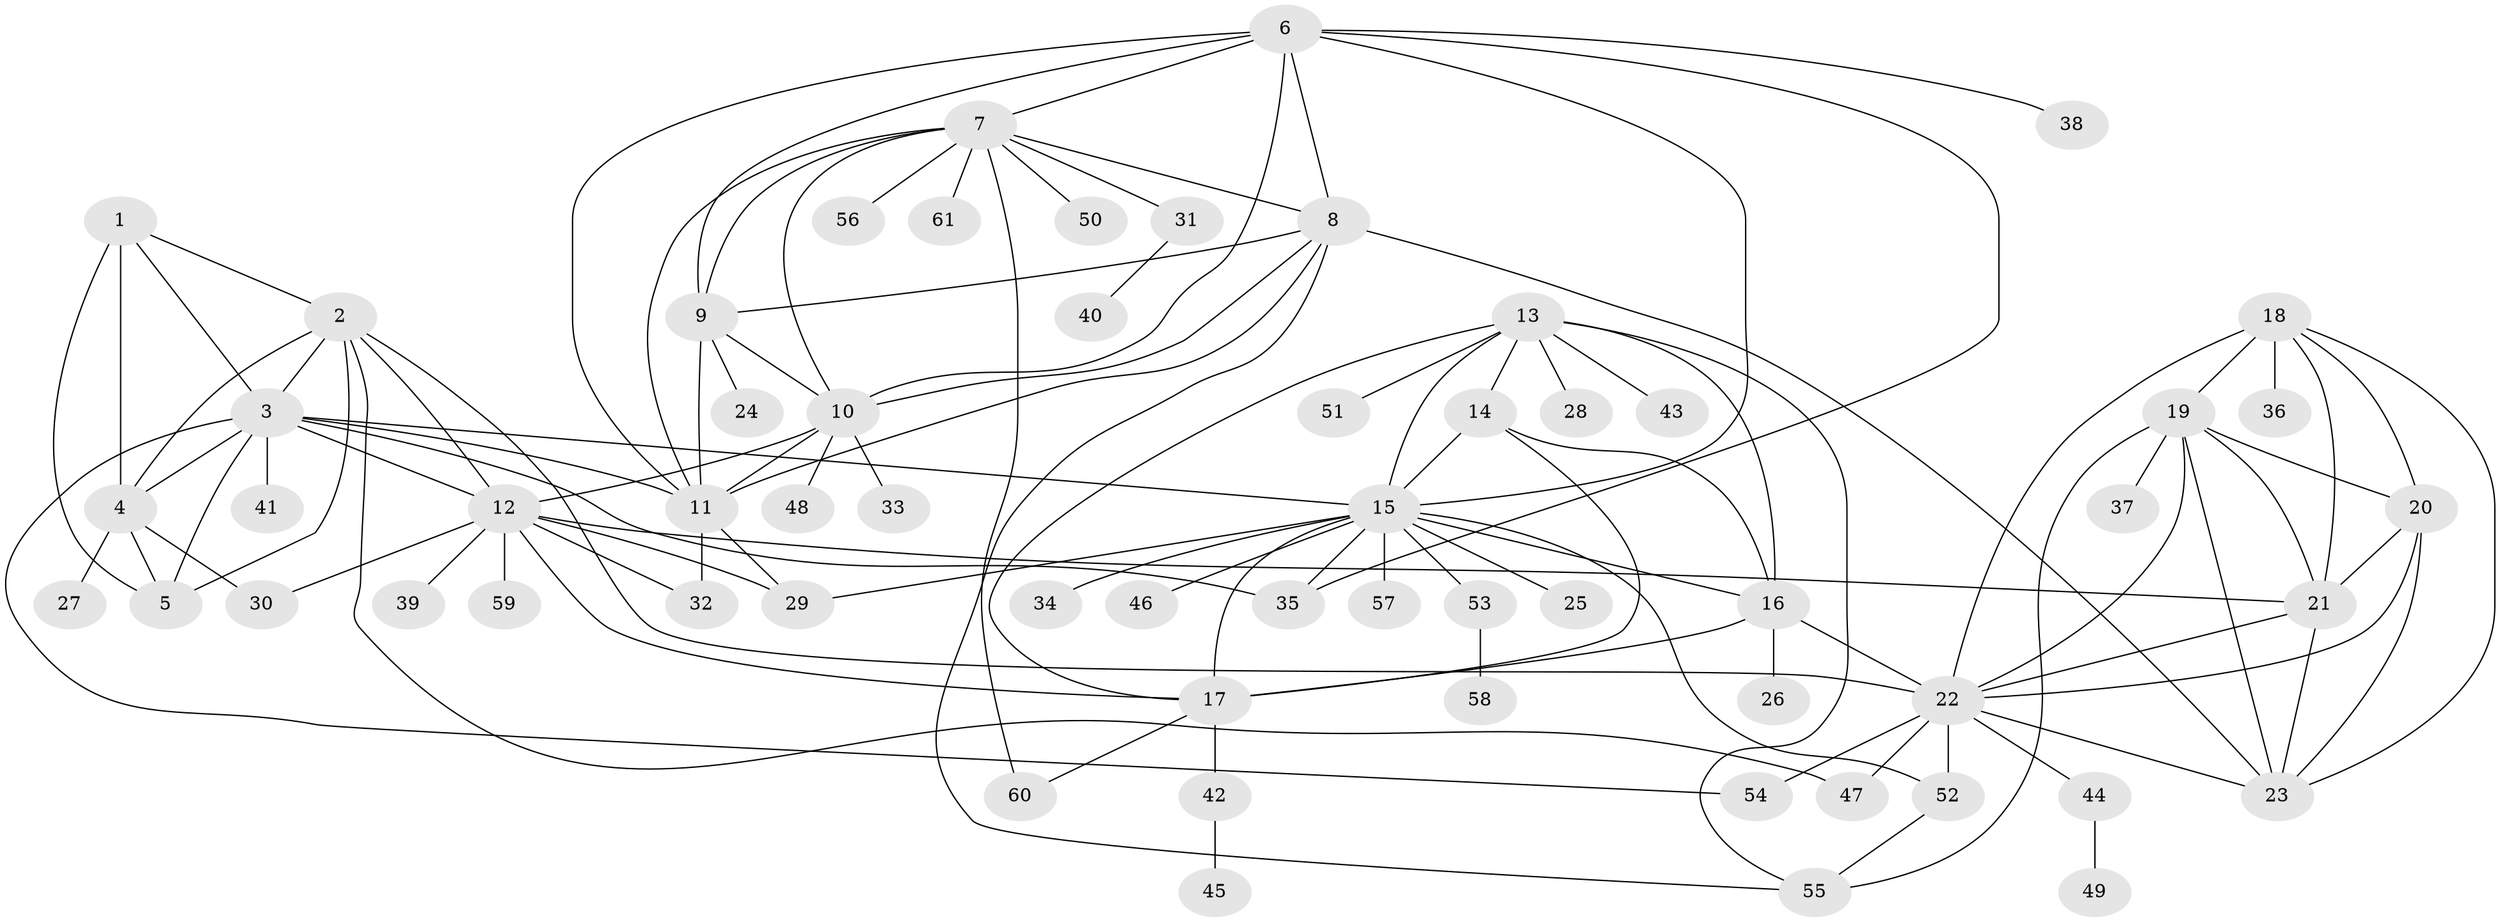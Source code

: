 // original degree distribution, {6: 0.03333333333333333, 10: 0.016666666666666666, 15: 0.008333333333333333, 9: 0.041666666666666664, 5: 0.03333333333333333, 11: 0.016666666666666666, 8: 0.05, 7: 0.025, 12: 0.008333333333333333, 16: 0.008333333333333333, 13: 0.008333333333333333, 1: 0.5333333333333333, 2: 0.15, 3: 0.06666666666666667}
// Generated by graph-tools (version 1.1) at 2025/37/03/09/25 02:37:27]
// undirected, 61 vertices, 112 edges
graph export_dot {
graph [start="1"]
  node [color=gray90,style=filled];
  1;
  2;
  3;
  4;
  5;
  6;
  7;
  8;
  9;
  10;
  11;
  12;
  13;
  14;
  15;
  16;
  17;
  18;
  19;
  20;
  21;
  22;
  23;
  24;
  25;
  26;
  27;
  28;
  29;
  30;
  31;
  32;
  33;
  34;
  35;
  36;
  37;
  38;
  39;
  40;
  41;
  42;
  43;
  44;
  45;
  46;
  47;
  48;
  49;
  50;
  51;
  52;
  53;
  54;
  55;
  56;
  57;
  58;
  59;
  60;
  61;
  1 -- 2 [weight=1.0];
  1 -- 3 [weight=1.0];
  1 -- 4 [weight=1.0];
  1 -- 5 [weight=2.0];
  2 -- 3 [weight=1.0];
  2 -- 4 [weight=1.0];
  2 -- 5 [weight=2.0];
  2 -- 12 [weight=1.0];
  2 -- 22 [weight=1.0];
  2 -- 47 [weight=2.0];
  3 -- 4 [weight=1.0];
  3 -- 5 [weight=2.0];
  3 -- 11 [weight=1.0];
  3 -- 12 [weight=2.0];
  3 -- 15 [weight=1.0];
  3 -- 35 [weight=1.0];
  3 -- 41 [weight=3.0];
  3 -- 54 [weight=1.0];
  4 -- 5 [weight=2.0];
  4 -- 27 [weight=1.0];
  4 -- 30 [weight=2.0];
  6 -- 7 [weight=1.0];
  6 -- 8 [weight=1.0];
  6 -- 9 [weight=1.0];
  6 -- 10 [weight=1.0];
  6 -- 11 [weight=1.0];
  6 -- 15 [weight=1.0];
  6 -- 35 [weight=1.0];
  6 -- 38 [weight=1.0];
  7 -- 8 [weight=1.0];
  7 -- 9 [weight=1.0];
  7 -- 10 [weight=1.0];
  7 -- 11 [weight=1.0];
  7 -- 31 [weight=1.0];
  7 -- 50 [weight=1.0];
  7 -- 56 [weight=1.0];
  7 -- 60 [weight=1.0];
  7 -- 61 [weight=1.0];
  8 -- 9 [weight=1.0];
  8 -- 10 [weight=1.0];
  8 -- 11 [weight=1.0];
  8 -- 23 [weight=1.0];
  8 -- 55 [weight=1.0];
  9 -- 10 [weight=1.0];
  9 -- 11 [weight=1.0];
  9 -- 24 [weight=1.0];
  10 -- 11 [weight=1.0];
  10 -- 12 [weight=1.0];
  10 -- 33 [weight=1.0];
  10 -- 48 [weight=1.0];
  11 -- 29 [weight=1.0];
  11 -- 32 [weight=1.0];
  12 -- 17 [weight=1.0];
  12 -- 21 [weight=1.0];
  12 -- 29 [weight=4.0];
  12 -- 30 [weight=1.0];
  12 -- 32 [weight=4.0];
  12 -- 39 [weight=1.0];
  12 -- 59 [weight=2.0];
  13 -- 14 [weight=1.0];
  13 -- 15 [weight=1.0];
  13 -- 16 [weight=1.0];
  13 -- 17 [weight=2.0];
  13 -- 28 [weight=2.0];
  13 -- 43 [weight=1.0];
  13 -- 51 [weight=1.0];
  13 -- 55 [weight=1.0];
  14 -- 15 [weight=1.0];
  14 -- 16 [weight=1.0];
  14 -- 17 [weight=2.0];
  15 -- 16 [weight=1.0];
  15 -- 17 [weight=2.0];
  15 -- 25 [weight=1.0];
  15 -- 29 [weight=1.0];
  15 -- 34 [weight=1.0];
  15 -- 35 [weight=1.0];
  15 -- 46 [weight=1.0];
  15 -- 52 [weight=1.0];
  15 -- 53 [weight=1.0];
  15 -- 57 [weight=1.0];
  16 -- 17 [weight=2.0];
  16 -- 22 [weight=1.0];
  16 -- 26 [weight=1.0];
  17 -- 42 [weight=1.0];
  17 -- 60 [weight=1.0];
  18 -- 19 [weight=1.0];
  18 -- 20 [weight=1.0];
  18 -- 21 [weight=1.0];
  18 -- 22 [weight=1.0];
  18 -- 23 [weight=1.0];
  18 -- 36 [weight=2.0];
  19 -- 20 [weight=1.0];
  19 -- 21 [weight=1.0];
  19 -- 22 [weight=1.0];
  19 -- 23 [weight=1.0];
  19 -- 37 [weight=1.0];
  19 -- 55 [weight=1.0];
  20 -- 21 [weight=1.0];
  20 -- 22 [weight=1.0];
  20 -- 23 [weight=1.0];
  21 -- 22 [weight=1.0];
  21 -- 23 [weight=1.0];
  22 -- 23 [weight=1.0];
  22 -- 44 [weight=1.0];
  22 -- 47 [weight=1.0];
  22 -- 52 [weight=2.0];
  22 -- 54 [weight=1.0];
  31 -- 40 [weight=1.0];
  42 -- 45 [weight=1.0];
  44 -- 49 [weight=1.0];
  52 -- 55 [weight=1.0];
  53 -- 58 [weight=1.0];
}
